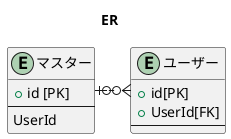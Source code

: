 @startuml
title ER
entity "マスター" as Master{
+ id [PK]
--
UserId
}

entity "ユーザー" as User{
+ id[PK]
+ UserId[FK]
--
}

Master |o-ri-o{    User
@enduml